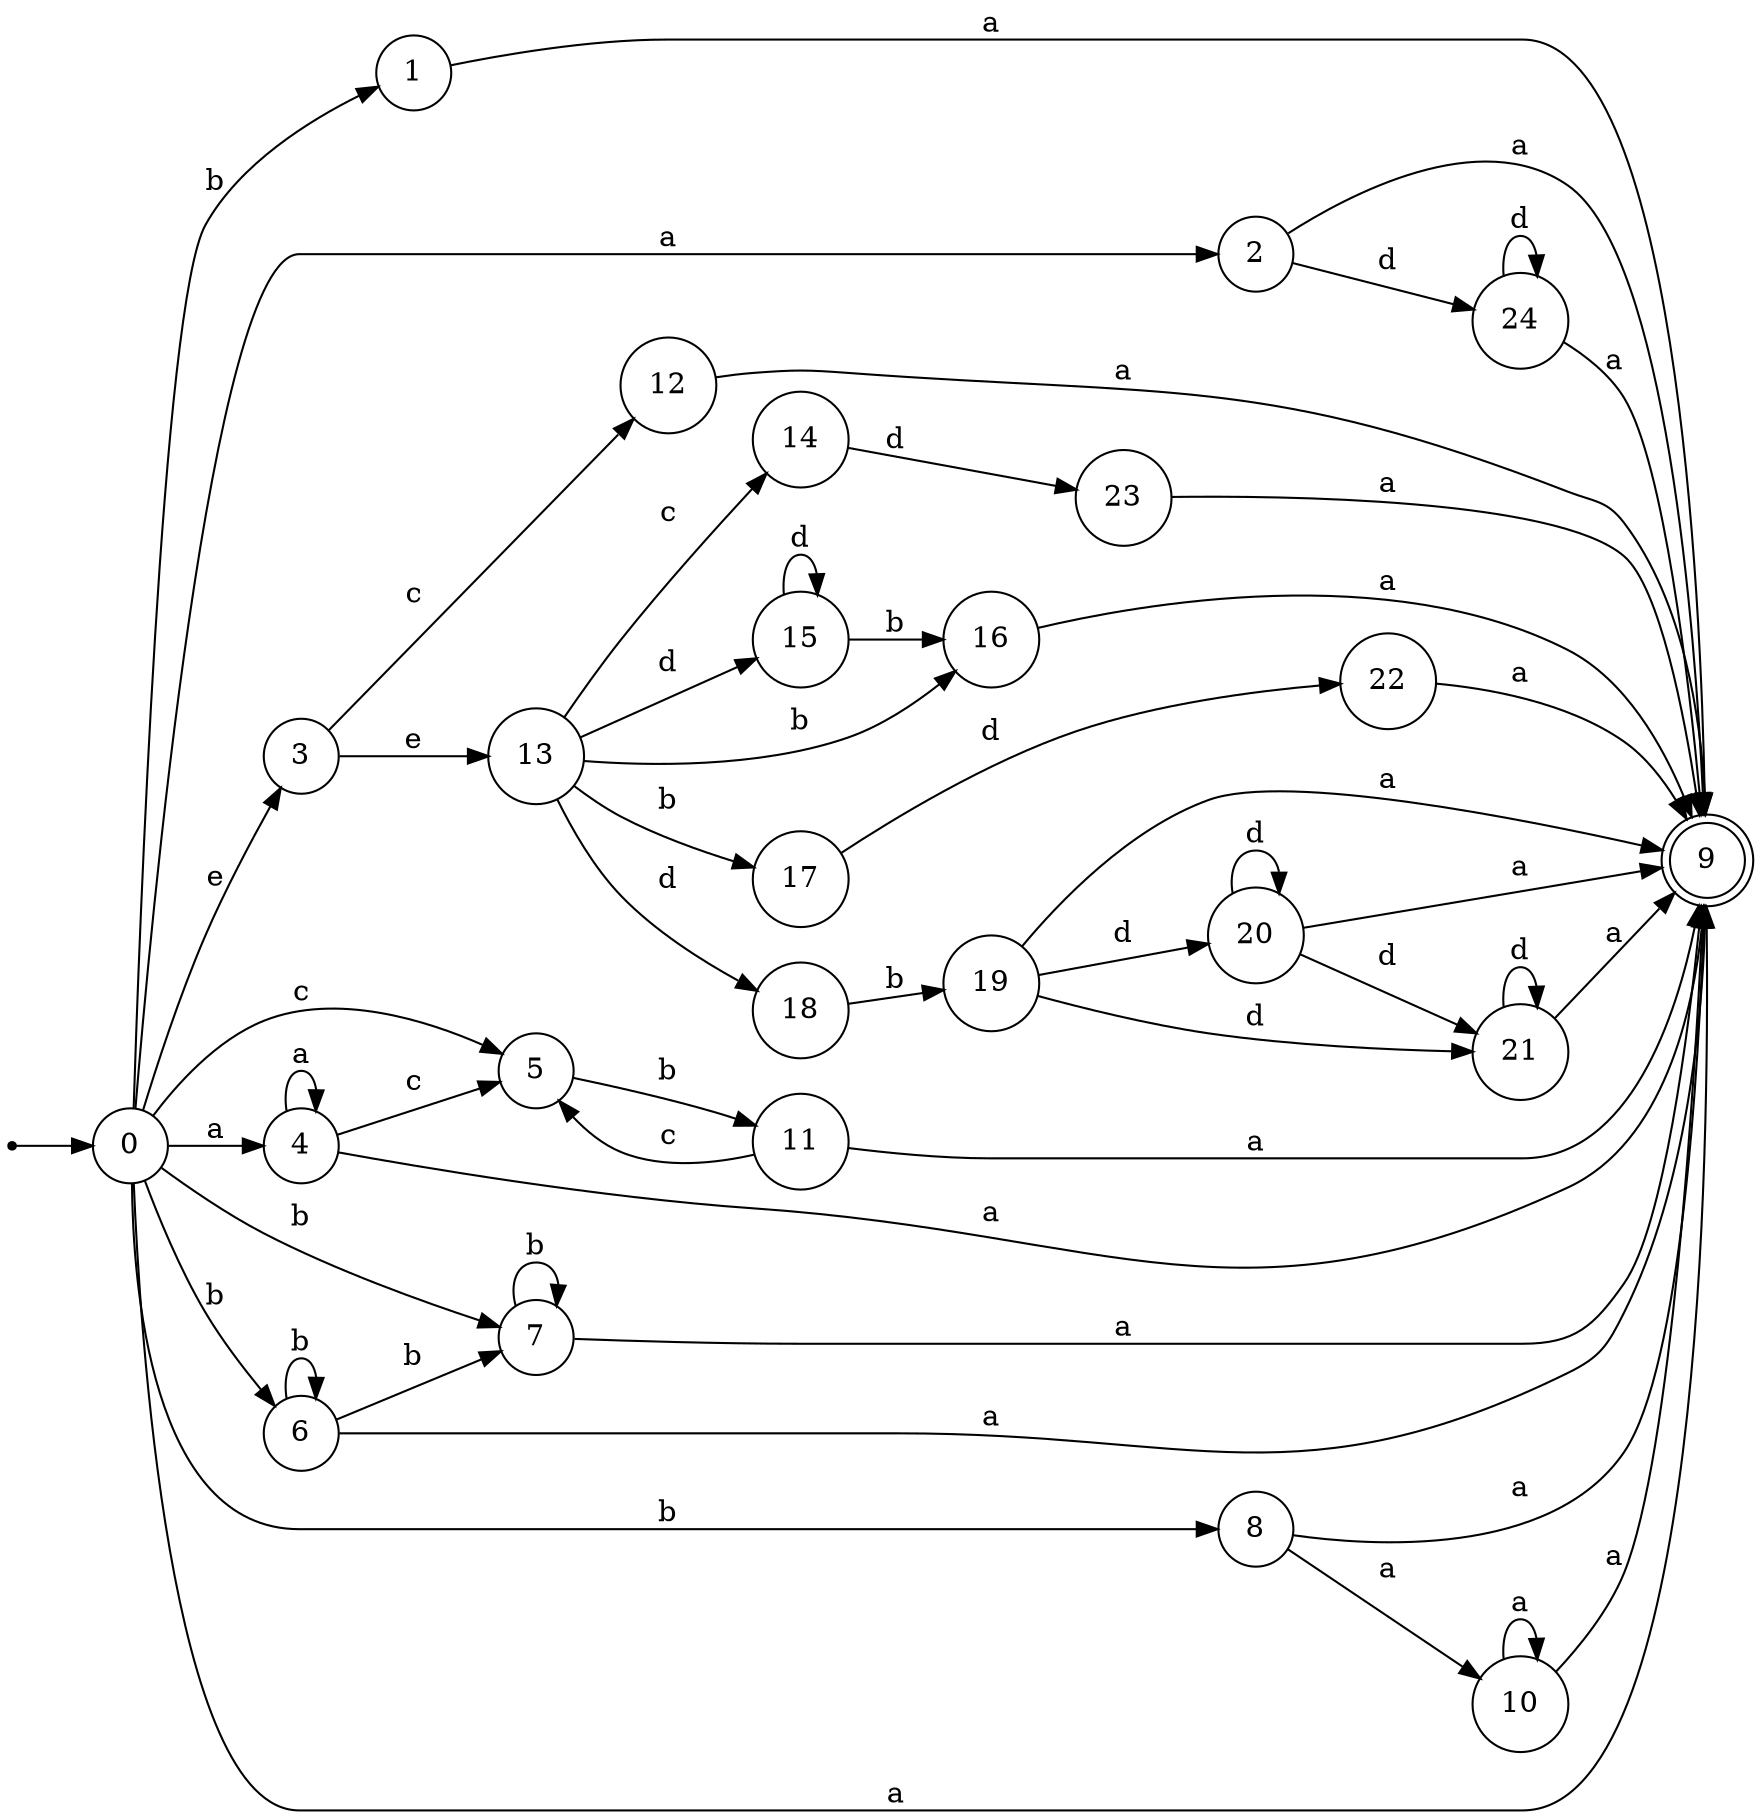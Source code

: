 digraph finite_state_machine {
rankdir=LR;
size="20,20";
node [shape = point]; "dummy0"
node [shape = circle]; "0";
"dummy0" -> "0";
node [shape = circle]; "1";
node [shape = circle]; "2";
node [shape = circle]; "3";
node [shape = circle]; "4";
node [shape = circle]; "5";
node [shape = circle]; "6";
node [shape = circle]; "7";
node [shape = circle]; "8";
node [shape = doublecircle]; "9";node [shape = circle]; "10";
node [shape = circle]; "11";
node [shape = circle]; "12";
node [shape = circle]; "13";
node [shape = circle]; "14";
node [shape = circle]; "15";
node [shape = circle]; "16";
node [shape = circle]; "17";
node [shape = circle]; "18";
node [shape = circle]; "19";
node [shape = circle]; "20";
node [shape = circle]; "21";
node [shape = circle]; "22";
node [shape = circle]; "23";
node [shape = circle]; "24";
"0" -> "8" [label = "b"];
 "0" -> "1" [label = "b"];
 "0" -> "6" [label = "b"];
 "0" -> "7" [label = "b"];
 "0" -> "9" [label = "a"];
 "0" -> "2" [label = "a"];
 "0" -> "4" [label = "a"];
 "0" -> "3" [label = "e"];
 "0" -> "5" [label = "c"];
 "8" -> "9" [label = "a"];
 "8" -> "10" [label = "a"];
 "10" -> "9" [label = "a"];
 "10" -> "10" [label = "a"];
 "7" -> "7" [label = "b"];
 "7" -> "9" [label = "a"];
 "6" -> "6" [label = "b"];
 "6" -> "7" [label = "b"];
 "6" -> "9" [label = "a"];
 "5" -> "11" [label = "b"];
 "11" -> "5" [label = "c"];
 "11" -> "9" [label = "a"];
 "4" -> "9" [label = "a"];
 "4" -> "4" [label = "a"];
 "4" -> "5" [label = "c"];
 "3" -> "12" [label = "c"];
 "3" -> "13" [label = "e"];
 "13" -> "14" [label = "c"];
 "13" -> "18" [label = "d"];
 "13" -> "15" [label = "d"];
 "13" -> "16" [label = "b"];
 "13" -> "17" [label = "b"];
 "18" -> "19" [label = "b"];
 "19" -> "20" [label = "d"];
 "19" -> "21" [label = "d"];
 "19" -> "9" [label = "a"];
 "21" -> "21" [label = "d"];
 "21" -> "9" [label = "a"];
 "20" -> "20" [label = "d"];
 "20" -> "21" [label = "d"];
 "20" -> "9" [label = "a"];
 "17" -> "22" [label = "d"];
 "22" -> "9" [label = "a"];
 "16" -> "9" [label = "a"];
 "15" -> "15" [label = "d"];
 "15" -> "16" [label = "b"];
 "14" -> "23" [label = "d"];
 "23" -> "9" [label = "a"];
 "12" -> "9" [label = "a"];
 "2" -> "24" [label = "d"];
 "2" -> "9" [label = "a"];
 "24" -> "24" [label = "d"];
 "24" -> "9" [label = "a"];
 "1" -> "9" [label = "a"];
 }
